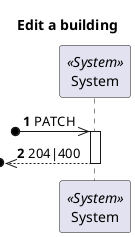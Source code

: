 @startuml
'https://plantuml.com/sequence-diagram

autonumber
skinparam packageStyle rect

title Edit a building

participant "System" as Sys <<System>>

?o->> Sys : PATCH

activate Sys
?o<<-- Sys : 204|400
deactivate Sys


@enduml
